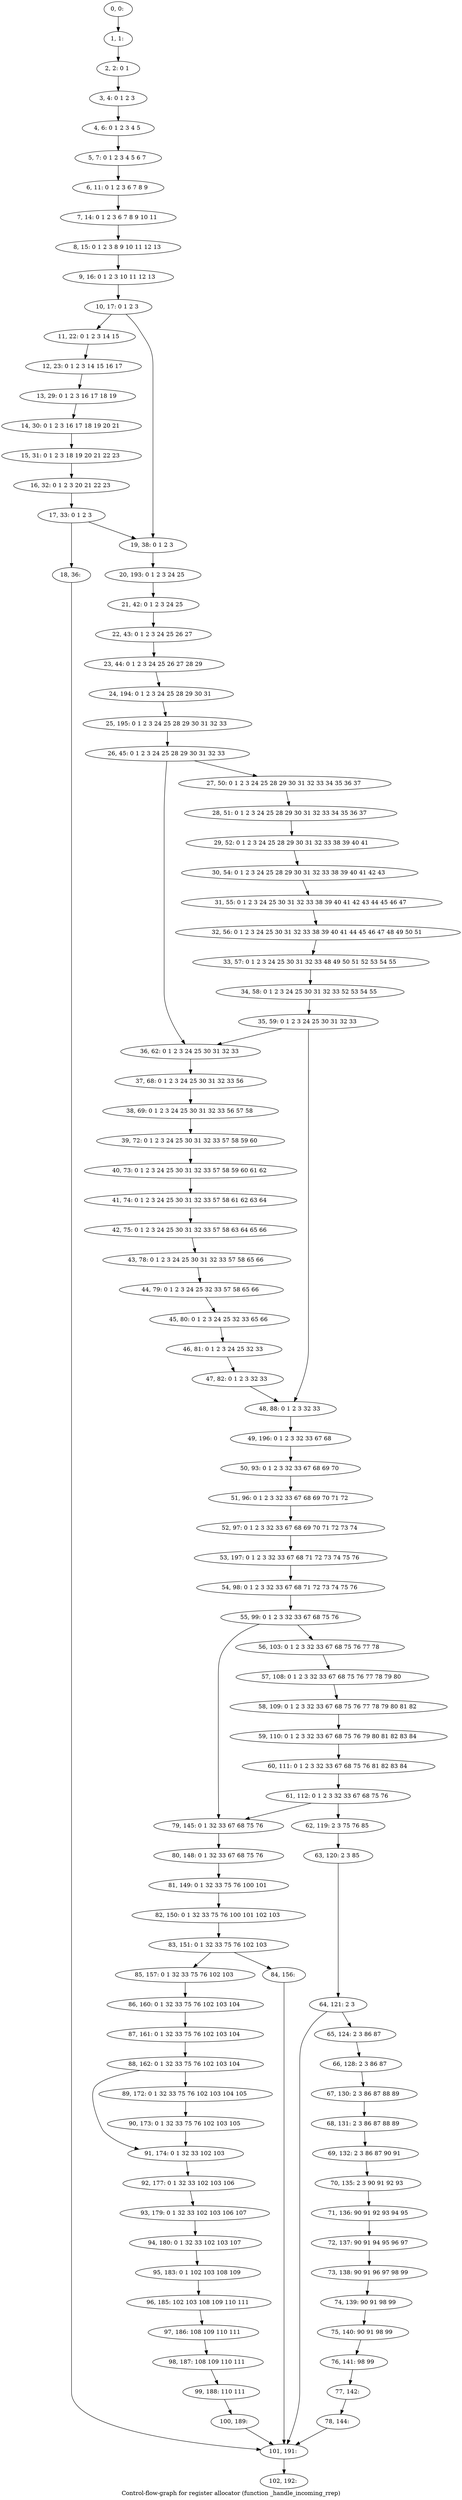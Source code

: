 digraph G {
graph [label="Control-flow-graph for register allocator (function _handle_incoming_rrep)"]
0[label="0, 0: "];
1[label="1, 1: "];
2[label="2, 2: 0 1 "];
3[label="3, 4: 0 1 2 3 "];
4[label="4, 6: 0 1 2 3 4 5 "];
5[label="5, 7: 0 1 2 3 4 5 6 7 "];
6[label="6, 11: 0 1 2 3 6 7 8 9 "];
7[label="7, 14: 0 1 2 3 6 7 8 9 10 11 "];
8[label="8, 15: 0 1 2 3 8 9 10 11 12 13 "];
9[label="9, 16: 0 1 2 3 10 11 12 13 "];
10[label="10, 17: 0 1 2 3 "];
11[label="11, 22: 0 1 2 3 14 15 "];
12[label="12, 23: 0 1 2 3 14 15 16 17 "];
13[label="13, 29: 0 1 2 3 16 17 18 19 "];
14[label="14, 30: 0 1 2 3 16 17 18 19 20 21 "];
15[label="15, 31: 0 1 2 3 18 19 20 21 22 23 "];
16[label="16, 32: 0 1 2 3 20 21 22 23 "];
17[label="17, 33: 0 1 2 3 "];
18[label="18, 36: "];
19[label="19, 38: 0 1 2 3 "];
20[label="20, 193: 0 1 2 3 24 25 "];
21[label="21, 42: 0 1 2 3 24 25 "];
22[label="22, 43: 0 1 2 3 24 25 26 27 "];
23[label="23, 44: 0 1 2 3 24 25 26 27 28 29 "];
24[label="24, 194: 0 1 2 3 24 25 28 29 30 31 "];
25[label="25, 195: 0 1 2 3 24 25 28 29 30 31 32 33 "];
26[label="26, 45: 0 1 2 3 24 25 28 29 30 31 32 33 "];
27[label="27, 50: 0 1 2 3 24 25 28 29 30 31 32 33 34 35 36 37 "];
28[label="28, 51: 0 1 2 3 24 25 28 29 30 31 32 33 34 35 36 37 "];
29[label="29, 52: 0 1 2 3 24 25 28 29 30 31 32 33 38 39 40 41 "];
30[label="30, 54: 0 1 2 3 24 25 28 29 30 31 32 33 38 39 40 41 42 43 "];
31[label="31, 55: 0 1 2 3 24 25 30 31 32 33 38 39 40 41 42 43 44 45 46 47 "];
32[label="32, 56: 0 1 2 3 24 25 30 31 32 33 38 39 40 41 44 45 46 47 48 49 50 51 "];
33[label="33, 57: 0 1 2 3 24 25 30 31 32 33 48 49 50 51 52 53 54 55 "];
34[label="34, 58: 0 1 2 3 24 25 30 31 32 33 52 53 54 55 "];
35[label="35, 59: 0 1 2 3 24 25 30 31 32 33 "];
36[label="36, 62: 0 1 2 3 24 25 30 31 32 33 "];
37[label="37, 68: 0 1 2 3 24 25 30 31 32 33 56 "];
38[label="38, 69: 0 1 2 3 24 25 30 31 32 33 56 57 58 "];
39[label="39, 72: 0 1 2 3 24 25 30 31 32 33 57 58 59 60 "];
40[label="40, 73: 0 1 2 3 24 25 30 31 32 33 57 58 59 60 61 62 "];
41[label="41, 74: 0 1 2 3 24 25 30 31 32 33 57 58 61 62 63 64 "];
42[label="42, 75: 0 1 2 3 24 25 30 31 32 33 57 58 63 64 65 66 "];
43[label="43, 78: 0 1 2 3 24 25 30 31 32 33 57 58 65 66 "];
44[label="44, 79: 0 1 2 3 24 25 32 33 57 58 65 66 "];
45[label="45, 80: 0 1 2 3 24 25 32 33 65 66 "];
46[label="46, 81: 0 1 2 3 24 25 32 33 "];
47[label="47, 82: 0 1 2 3 32 33 "];
48[label="48, 88: 0 1 2 3 32 33 "];
49[label="49, 196: 0 1 2 3 32 33 67 68 "];
50[label="50, 93: 0 1 2 3 32 33 67 68 69 70 "];
51[label="51, 96: 0 1 2 3 32 33 67 68 69 70 71 72 "];
52[label="52, 97: 0 1 2 3 32 33 67 68 69 70 71 72 73 74 "];
53[label="53, 197: 0 1 2 3 32 33 67 68 71 72 73 74 75 76 "];
54[label="54, 98: 0 1 2 3 32 33 67 68 71 72 73 74 75 76 "];
55[label="55, 99: 0 1 2 3 32 33 67 68 75 76 "];
56[label="56, 103: 0 1 2 3 32 33 67 68 75 76 77 78 "];
57[label="57, 108: 0 1 2 3 32 33 67 68 75 76 77 78 79 80 "];
58[label="58, 109: 0 1 2 3 32 33 67 68 75 76 77 78 79 80 81 82 "];
59[label="59, 110: 0 1 2 3 32 33 67 68 75 76 79 80 81 82 83 84 "];
60[label="60, 111: 0 1 2 3 32 33 67 68 75 76 81 82 83 84 "];
61[label="61, 112: 0 1 2 3 32 33 67 68 75 76 "];
62[label="62, 119: 2 3 75 76 85 "];
63[label="63, 120: 2 3 85 "];
64[label="64, 121: 2 3 "];
65[label="65, 124: 2 3 86 87 "];
66[label="66, 128: 2 3 86 87 "];
67[label="67, 130: 2 3 86 87 88 89 "];
68[label="68, 131: 2 3 86 87 88 89 "];
69[label="69, 132: 2 3 86 87 90 91 "];
70[label="70, 135: 2 3 90 91 92 93 "];
71[label="71, 136: 90 91 92 93 94 95 "];
72[label="72, 137: 90 91 94 95 96 97 "];
73[label="73, 138: 90 91 96 97 98 99 "];
74[label="74, 139: 90 91 98 99 "];
75[label="75, 140: 90 91 98 99 "];
76[label="76, 141: 98 99 "];
77[label="77, 142: "];
78[label="78, 144: "];
79[label="79, 145: 0 1 32 33 67 68 75 76 "];
80[label="80, 148: 0 1 32 33 67 68 75 76 "];
81[label="81, 149: 0 1 32 33 75 76 100 101 "];
82[label="82, 150: 0 1 32 33 75 76 100 101 102 103 "];
83[label="83, 151: 0 1 32 33 75 76 102 103 "];
84[label="84, 156: "];
85[label="85, 157: 0 1 32 33 75 76 102 103 "];
86[label="86, 160: 0 1 32 33 75 76 102 103 104 "];
87[label="87, 161: 0 1 32 33 75 76 102 103 104 "];
88[label="88, 162: 0 1 32 33 75 76 102 103 104 "];
89[label="89, 172: 0 1 32 33 75 76 102 103 104 105 "];
90[label="90, 173: 0 1 32 33 75 76 102 103 105 "];
91[label="91, 174: 0 1 32 33 102 103 "];
92[label="92, 177: 0 1 32 33 102 103 106 "];
93[label="93, 179: 0 1 32 33 102 103 106 107 "];
94[label="94, 180: 0 1 32 33 102 103 107 "];
95[label="95, 183: 0 1 102 103 108 109 "];
96[label="96, 185: 102 103 108 109 110 111 "];
97[label="97, 186: 108 109 110 111 "];
98[label="98, 187: 108 109 110 111 "];
99[label="99, 188: 110 111 "];
100[label="100, 189: "];
101[label="101, 191: "];
102[label="102, 192: "];
0->1 ;
1->2 ;
2->3 ;
3->4 ;
4->5 ;
5->6 ;
6->7 ;
7->8 ;
8->9 ;
9->10 ;
10->11 ;
10->19 ;
11->12 ;
12->13 ;
13->14 ;
14->15 ;
15->16 ;
16->17 ;
17->18 ;
17->19 ;
18->101 ;
19->20 ;
20->21 ;
21->22 ;
22->23 ;
23->24 ;
24->25 ;
25->26 ;
26->27 ;
26->36 ;
27->28 ;
28->29 ;
29->30 ;
30->31 ;
31->32 ;
32->33 ;
33->34 ;
34->35 ;
35->36 ;
35->48 ;
36->37 ;
37->38 ;
38->39 ;
39->40 ;
40->41 ;
41->42 ;
42->43 ;
43->44 ;
44->45 ;
45->46 ;
46->47 ;
47->48 ;
48->49 ;
49->50 ;
50->51 ;
51->52 ;
52->53 ;
53->54 ;
54->55 ;
55->56 ;
55->79 ;
56->57 ;
57->58 ;
58->59 ;
59->60 ;
60->61 ;
61->62 ;
61->79 ;
62->63 ;
63->64 ;
64->65 ;
64->101 ;
65->66 ;
66->67 ;
67->68 ;
68->69 ;
69->70 ;
70->71 ;
71->72 ;
72->73 ;
73->74 ;
74->75 ;
75->76 ;
76->77 ;
77->78 ;
78->101 ;
79->80 ;
80->81 ;
81->82 ;
82->83 ;
83->84 ;
83->85 ;
84->101 ;
85->86 ;
86->87 ;
87->88 ;
88->89 ;
88->91 ;
89->90 ;
90->91 ;
91->92 ;
92->93 ;
93->94 ;
94->95 ;
95->96 ;
96->97 ;
97->98 ;
98->99 ;
99->100 ;
100->101 ;
101->102 ;
}
